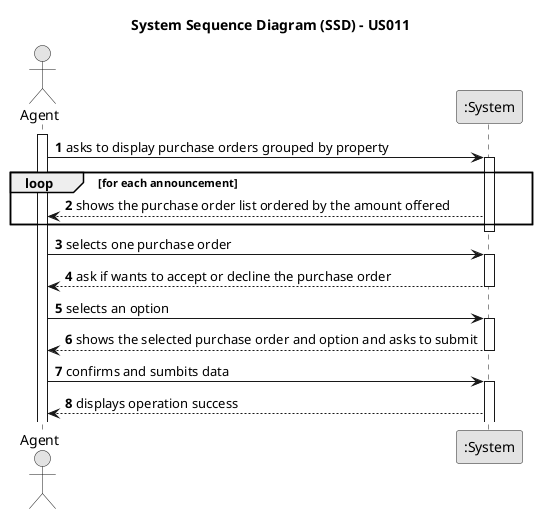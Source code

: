 @startuml
skinparam monochrome true
skinparam packageStyle rectangle
skinparam shadowing false

title System Sequence Diagram (SSD) - US011

autonumber

actor "Agent" as Employee
participant ":System" as System

activate Employee


    Employee -> System :  asks to display purchase orders grouped by property
    activate System

        loop for each announcement

        System --> Employee : shows the purchase order list ordered by the amount offered
                end
                deactivate System

    Employee -> System : selects one purchase order
    activate System


        System --> Employee : ask if wants to accept or decline the purchase order
        deactivate System

    Employee -> System : selects an option
    activate System

    System-->Employee: shows the selected purchase order and option and asks to submit
    deactivate System

    Employee->System: confirms and sumbits data
    activate System
    System-->Employee: displays operation success

@enduml